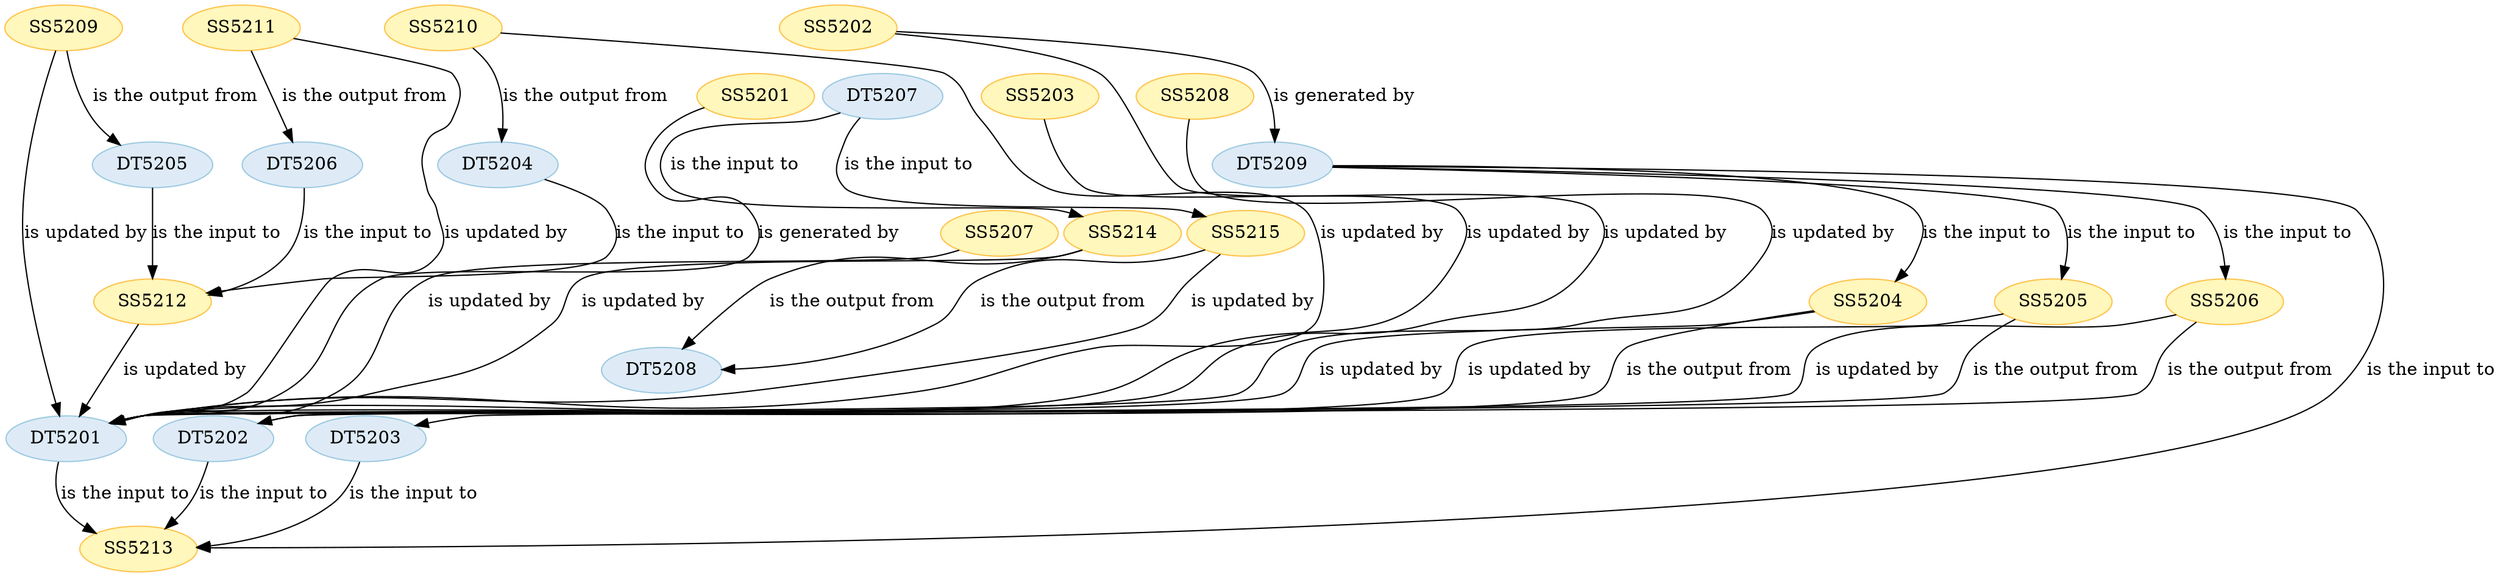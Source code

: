 strict digraph {


	"DT5201" [ color="2", colorscheme="blues3", fillcolor="1", style="filled",  weight=0 ];

	"DT5201" -> "SS5213" [ label="is the input to", labeltooltip="DT5201 - is the input to - SS5213",  weight=0 ];

	"DT5204" [ color="2", colorscheme="blues3", fillcolor="1", style="filled",  weight=0 ];

	"DT5204" -> "SS5212" [ label="is the input to", labeltooltip="DT5204 - is the input to - SS5212",  weight=0 ];

	"DT5205" [ color="2", colorscheme="blues3", fillcolor="1", style="filled",  weight=0 ];

	"DT5205" -> "SS5212" [ label="is the input to", labeltooltip="DT5205 - is the input to - SS5212",  weight=0 ];

	"SS5210" [ color="2", colorscheme="ylorbr3", fillcolor="1", style="filled",  weight=0 ];

	"SS5210" -> "DT5201" [ label="is updated by", labeltooltip="DT5201 - is updated by - SS5210",  weight=0 ];

	"SS5210" -> "DT5204" [ label="is the output from", labeltooltip="DT5204 - is the output from - SS5210",  weight=0 ];

	"DT5203" [ color="2", colorscheme="blues3", fillcolor="1", style="filled",  weight=0 ];

	"DT5203" -> "SS5213" [ label="is the input to", labeltooltip="DT5203 - is the input to - SS5213",  weight=0 ];

	"SS5207" [ color="2", colorscheme="ylorbr3", fillcolor="1", style="filled",  weight=0 ];

	"SS5207" -> "DT5201" [ label="is updated by", labeltooltip="DT5201 - is updated by - SS5207",  weight=0 ];

	"DT5206" [ color="2", colorscheme="blues3", fillcolor="1", style="filled",  weight=0 ];

	"DT5206" -> "SS5212" [ label="is the input to", labeltooltip="DT5206 - is the input to - SS5212",  weight=0 ];

	"DT5209" [ color="2", colorscheme="blues3", fillcolor="1", style="filled",  weight=0 ];

	"DT5209" -> "SS5204" [ label="is the input to", labeltooltip="DT5209 - is the input to - SS5204",  weight=0 ];

	"DT5209" -> "SS5205" [ label="is the input to", labeltooltip="DT5209 - is the input to - SS5205",  weight=0 ];

	"DT5209" -> "SS5206" [ label="is the input to", labeltooltip="DT5209 - is the input to - SS5206",  weight=0 ];

	"DT5209" -> "SS5213" [ label="is the input to", labeltooltip="DT5209 - is the input to - SS5213",  weight=0 ];

	"SS5208" [ color="2", colorscheme="ylorbr3", fillcolor="1", style="filled",  weight=0 ];

	"SS5208" -> "DT5201" [ label="is updated by", labeltooltip="DT5201 - is updated by - SS5208",  weight=0 ];

	"SS5214" [ color="2", colorscheme="ylorbr3", fillcolor="1", style="filled",  weight=0 ];

	"SS5214" -> "DT5208" [ label="is the output from", labeltooltip="DT5208 - is the output from - SS5214",  weight=0 ];

	"SS5214" -> "DT5201" [ label="is updated by", labeltooltip="DT5201 - is updated by - SS5214",  weight=0 ];

	"DT5202" [ color="2", colorscheme="blues3", fillcolor="1", style="filled",  weight=0 ];

	"DT5202" -> "SS5213" [ label="is the input to", labeltooltip="DT5202 - is the input to - SS5213",  weight=0 ];

	"SS5212" [ color="2", colorscheme="ylorbr3", fillcolor="1", style="filled",  weight=0 ];

	"SS5212" -> "DT5201" [ label="is updated by", labeltooltip="DT5201 - is updated by - SS5212",  weight=0 ];

	"SS5209" [ color="2", colorscheme="ylorbr3", fillcolor="1", style="filled",  weight=0 ];

	"SS5209" -> "DT5205" [ label="is the output from", labeltooltip="DT5205 - is the output from - SS5209",  weight=0 ];

	"SS5209" -> "DT5201" [ label="is updated by", labeltooltip="DT5201 - is updated by - SS5209",  weight=0 ];

	"SS5215" [ color="2", colorscheme="ylorbr3", fillcolor="1", style="filled",  weight=0 ];

	"SS5215" -> "DT5201" [ label="is updated by", labeltooltip="DT5201 - is updated by - SS5215",  weight=0 ];

	"SS5215" -> "DT5208" [ label="is the output from", labeltooltip="DT5208 - is the output from - SS5215",  weight=0 ];

	"SS5205" [ color="2", colorscheme="ylorbr3", fillcolor="1", style="filled",  weight=0 ];

	"SS5205" -> "DT5201" [ label="is updated by", labeltooltip="DT5201 - is updated by - SS5205",  weight=0 ];

	"SS5205" -> "DT5203" [ label="is the output from", labeltooltip="DT5203 - is the output from - SS5205",  weight=0 ];

	"DT5208" [ color="2", colorscheme="blues3", fillcolor="1", style="filled",  weight=0 ];

	"SS5203" [ color="2", colorscheme="ylorbr3", fillcolor="1", style="filled",  weight=0 ];

	"SS5203" -> "DT5201" [ label="is updated by", labeltooltip="DT5201 - is updated by - SS5203",  weight=0 ];

	"SS5202" [ color="2", colorscheme="ylorbr3", fillcolor="1", style="filled",  weight=0 ];

	"SS5202" -> "DT5201" [ label="is updated by", labeltooltip="DT5201 - is updated by - SS5202",  weight=0 ];

	"SS5202" -> "DT5209" [ label="is generated by", labeltooltip="DT5209 - is generated by - SS5202",  weight=0 ];

	"DT5207" [ color="2", colorscheme="blues3", fillcolor="1", style="filled",  weight=0 ];

	"DT5207" -> "SS5214" [ label="is the input to", labeltooltip="DT5207 - is the input to - SS5214",  weight=0 ];

	"DT5207" -> "SS5215" [ label="is the input to", labeltooltip="DT5207 - is the input to - SS5215",  weight=0 ];

	"SS5201" [ color="2", colorscheme="ylorbr3", fillcolor="1", style="filled",  weight=0 ];

	"SS5201" -> "DT5201" [ label="is generated by", labeltooltip="DT5201 - is generated by - SS5201",  weight=0 ];

	"SS5211" [ color="2", colorscheme="ylorbr3", fillcolor="1", style="filled",  weight=0 ];

	"SS5211" -> "DT5201" [ label="is updated by", labeltooltip="DT5201 - is updated by - SS5211",  weight=0 ];

	"SS5211" -> "DT5206" [ label="is the output from", labeltooltip="DT5206 - is the output from - SS5211",  weight=0 ];

	"SS5213" [ color="2", colorscheme="ylorbr3", fillcolor="1", style="filled",  weight=0 ];

	"SS5204" [ color="2", colorscheme="ylorbr3", fillcolor="1", style="filled",  weight=0 ];

	"SS5204" -> "DT5201" [ label="is updated by", labeltooltip="DT5201 - is updated by - SS5204",  weight=0 ];

	"SS5204" -> "DT5202" [ label="is the output from", labeltooltip="DT5202 - is the output from - SS5204",  weight=0 ];

	"SS5206" [ color="2", colorscheme="ylorbr3", fillcolor="1", style="filled",  weight=0 ];

	"SS5206" -> "DT5201" [ label="is updated by", labeltooltip="DT5201 - is updated by - SS5206",  weight=0 ];

	"SS5206" -> "DT5202" [ label="is the output from", labeltooltip="DT5202 - is the output from - SS5206",  weight=0 ];

}
